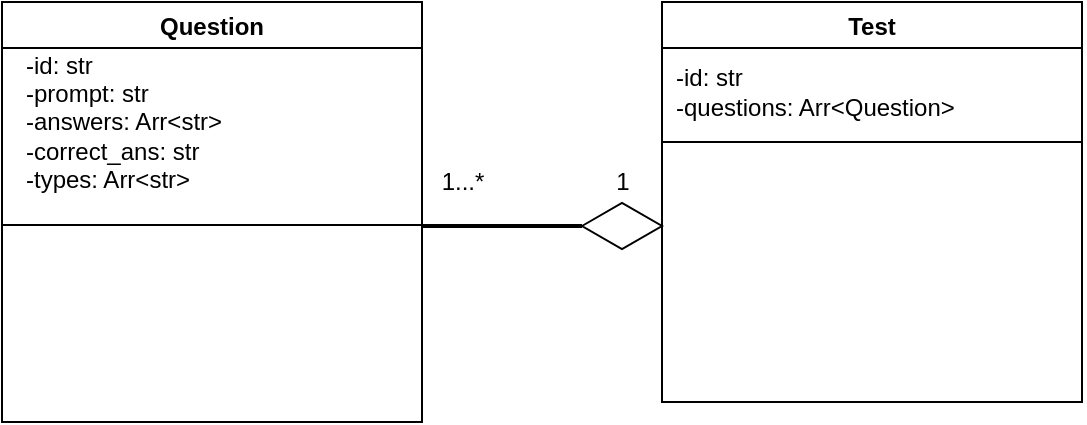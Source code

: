 <mxfile>
    <diagram id="LXdWw_agFxwsVXlmGle6" name="Page-1">
        <mxGraphModel dx="1420" dy="519" grid="1" gridSize="10" guides="1" tooltips="1" connect="1" arrows="1" fold="1" page="1" pageScale="1" pageWidth="850" pageHeight="1100" math="0" shadow="0">
            <root>
                <mxCell id="0"/>
                <mxCell id="1" parent="0"/>
                <mxCell id="2" value="Test" style="swimlane;" vertex="1" parent="1">
                    <mxGeometry x="200" y="170" width="210" height="200" as="geometry"/>
                </mxCell>
                <mxCell id="5" value="-id: str&lt;br&gt;&lt;div&gt;&lt;span&gt;-questions: Arr&amp;lt;Question&amp;gt;&lt;/span&gt;&lt;/div&gt;" style="text;html=1;align=left;verticalAlign=middle;resizable=0;points=[];autosize=1;strokeColor=none;fillColor=none;" vertex="1" parent="2">
                    <mxGeometry x="5" y="30" width="150" height="30" as="geometry"/>
                </mxCell>
                <mxCell id="3" value="" style="endArrow=none;html=1;" edge="1" parent="1">
                    <mxGeometry width="50" height="50" relative="1" as="geometry">
                        <mxPoint x="410" y="240" as="sourcePoint"/>
                        <mxPoint x="200" y="240" as="targetPoint"/>
                        <Array as="points"/>
                    </mxGeometry>
                </mxCell>
                <mxCell id="8" value="Question" style="swimlane;startSize=23;" vertex="1" parent="1">
                    <mxGeometry x="-130" y="170" width="210" height="210" as="geometry"/>
                </mxCell>
                <mxCell id="9" value="-id: str&lt;br&gt;-prompt: str&lt;br&gt;&lt;div&gt;&lt;span&gt;-answers: Arr&amp;lt;str&amp;gt;&lt;/span&gt;&lt;/div&gt;&lt;div&gt;&lt;span&gt;-correct_ans: str&lt;/span&gt;&lt;/div&gt;&lt;div&gt;&lt;span&gt;-types: Arr&amp;lt;str&amp;gt;&lt;/span&gt;&lt;/div&gt;" style="text;html=1;align=left;verticalAlign=middle;resizable=0;points=[];autosize=1;strokeColor=none;fillColor=none;" vertex="1" parent="8">
                    <mxGeometry x="10" y="20" width="110" height="80" as="geometry"/>
                </mxCell>
                <mxCell id="11" value="" style="endArrow=none;html=1;" edge="1" parent="8">
                    <mxGeometry width="50" height="50" relative="1" as="geometry">
                        <mxPoint x="210" y="111.5" as="sourcePoint"/>
                        <mxPoint y="111.5" as="targetPoint"/>
                        <Array as="points">
                            <mxPoint x="110" y="111.5"/>
                        </Array>
                    </mxGeometry>
                </mxCell>
                <mxCell id="13" value="" style="html=1;whiteSpace=wrap;aspect=fixed;shape=isoRectangle;" vertex="1" parent="1">
                    <mxGeometry x="160" y="270" width="40" height="24" as="geometry"/>
                </mxCell>
                <mxCell id="14" value="" style="line;strokeWidth=2;html=1;" vertex="1" parent="1">
                    <mxGeometry x="80" y="277" width="80" height="10" as="geometry"/>
                </mxCell>
                <mxCell id="15" value="1" style="text;html=1;align=center;verticalAlign=middle;resizable=0;points=[];autosize=1;strokeColor=none;fillColor=none;" vertex="1" parent="1">
                    <mxGeometry x="170" y="250" width="20" height="20" as="geometry"/>
                </mxCell>
                <mxCell id="16" value="1...*" style="text;html=1;align=center;verticalAlign=middle;resizable=0;points=[];autosize=1;strokeColor=none;fillColor=none;" vertex="1" parent="1">
                    <mxGeometry x="80" y="250" width="40" height="20" as="geometry"/>
                </mxCell>
            </root>
        </mxGraphModel>
    </diagram>
</mxfile>